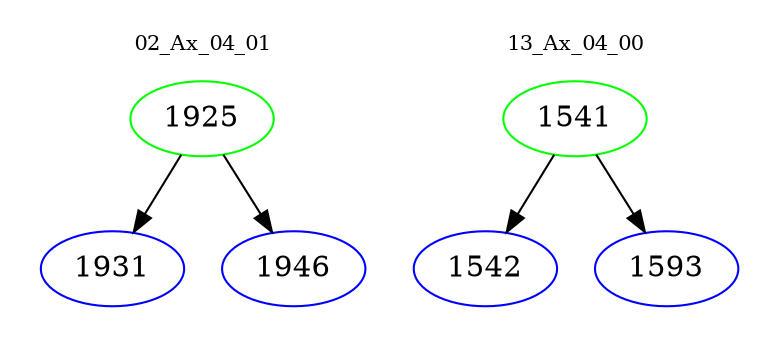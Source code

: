 digraph{
subgraph cluster_0 {
color = white
label = "02_Ax_04_01";
fontsize=10;
T0_1925 [label="1925", color="green"]
T0_1925 -> T0_1931 [color="black"]
T0_1931 [label="1931", color="blue"]
T0_1925 -> T0_1946 [color="black"]
T0_1946 [label="1946", color="blue"]
}
subgraph cluster_1 {
color = white
label = "13_Ax_04_00";
fontsize=10;
T1_1541 [label="1541", color="green"]
T1_1541 -> T1_1542 [color="black"]
T1_1542 [label="1542", color="blue"]
T1_1541 -> T1_1593 [color="black"]
T1_1593 [label="1593", color="blue"]
}
}
